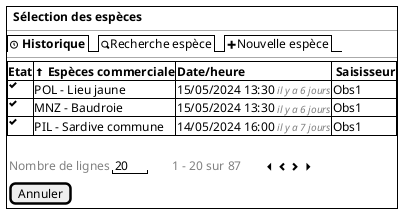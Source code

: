 @startsalt
{
  {+
    { | . |  <b>Sélection des espèces  }
    --
      {/  <&clock> <b>Historique | <&magnifying-glass>Recherche espèce | <&plus>Nouvelle espèce}
    --
	{#
      <b>Etat | <&arrow-thick-top> <b>Espèces commerciale    | <b>Date/heure   | <b> Saisisseur
      <&check> | POL - Lieu jaune       | 15/05/2024 13:30<font color=grey size=10><i> il y a 6 jours | Obs1
      <&check> | MNZ - Baudroie        | 15/05/2024 13:30<font color=grey size=10><i> il y a 6 jours | Obs1
      <&check> | PIL - Sardive commune        | 14/05/2024 16:00<font color=grey size=10><i> il y a 7 jours | Obs1
    }
    .
    {
       { <font color=grey>Nombre de lignes</font> |  " 20 "  | . | . | . | . | <font color=grey>1 - 20 sur 87 | . | . | . | . | <&caret-left> <&chevron-left> <&chevron-right> <&caret-right> }
    }
    { [Annuler] }
    }
 }
@endsalt